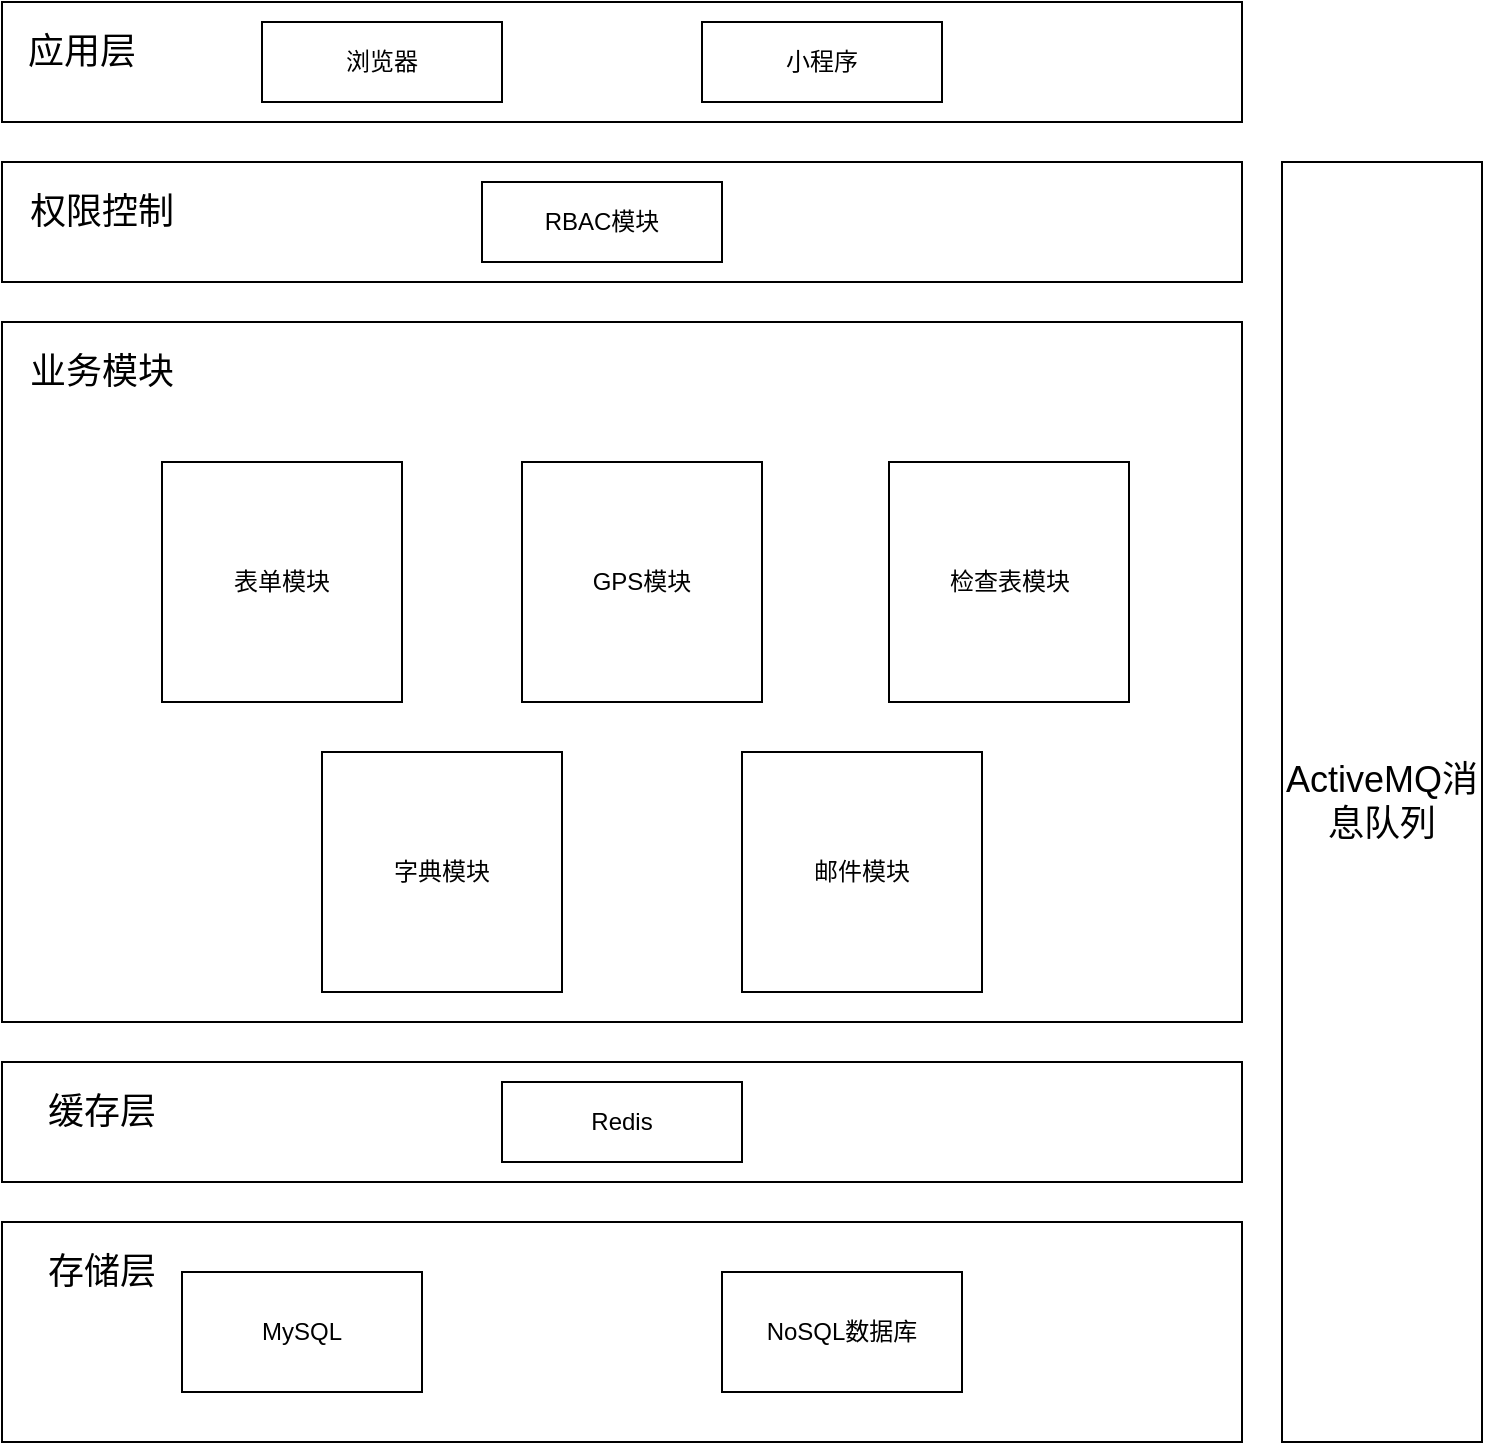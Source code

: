 <mxfile version="16.6.5" type="github">
  <diagram id="TAuO6dvW1PLmUKk2na1p" name="Page-1">
    <mxGraphModel dx="1497" dy="776" grid="1" gridSize="10" guides="1" tooltips="1" connect="1" arrows="1" fold="1" page="1" pageScale="1" pageWidth="827" pageHeight="1169" math="0" shadow="0">
      <root>
        <mxCell id="0" />
        <mxCell id="1" parent="0" />
        <mxCell id="BXjA3cAHKJvuVpyevDsp-32" value="" style="rounded=0;whiteSpace=wrap;html=1;fontSize=18;" vertex="1" parent="1">
          <mxGeometry x="120" y="120" width="620" height="60" as="geometry" />
        </mxCell>
        <mxCell id="BXjA3cAHKJvuVpyevDsp-15" value="" style="rounded=0;whiteSpace=wrap;html=1;fontSize=18;" vertex="1" parent="1">
          <mxGeometry x="120" y="280" width="620" height="350" as="geometry" />
        </mxCell>
        <mxCell id="BXjA3cAHKJvuVpyevDsp-4" value="GPS模块" style="whiteSpace=wrap;html=1;aspect=fixed;" vertex="1" parent="1">
          <mxGeometry x="380" y="350" width="120" height="120" as="geometry" />
        </mxCell>
        <mxCell id="BXjA3cAHKJvuVpyevDsp-5" value="检查表模块" style="whiteSpace=wrap;html=1;aspect=fixed;" vertex="1" parent="1">
          <mxGeometry x="563.5" y="350" width="120" height="120" as="geometry" />
        </mxCell>
        <mxCell id="BXjA3cAHKJvuVpyevDsp-10" value="表单模块" style="whiteSpace=wrap;html=1;aspect=fixed;gradientColor=none;" vertex="1" parent="1">
          <mxGeometry x="200" y="350" width="120" height="120" as="geometry" />
        </mxCell>
        <mxCell id="BXjA3cAHKJvuVpyevDsp-13" value="字典模块" style="whiteSpace=wrap;html=1;aspect=fixed;" vertex="1" parent="1">
          <mxGeometry x="280" y="495" width="120" height="120" as="geometry" />
        </mxCell>
        <mxCell id="BXjA3cAHKJvuVpyevDsp-14" value="邮件模块" style="whiteSpace=wrap;html=1;aspect=fixed;" vertex="1" parent="1">
          <mxGeometry x="490" y="495" width="120" height="120" as="geometry" />
        </mxCell>
        <mxCell id="BXjA3cAHKJvuVpyevDsp-16" value="" style="rounded=0;whiteSpace=wrap;html=1;fontSize=18;" vertex="1" parent="1">
          <mxGeometry x="120" y="200" width="620" height="60" as="geometry" />
        </mxCell>
        <mxCell id="BXjA3cAHKJvuVpyevDsp-17" value="浏览器" style="rounded=0;whiteSpace=wrap;html=1;" vertex="1" parent="1">
          <mxGeometry x="250" y="130" width="120" height="40" as="geometry" />
        </mxCell>
        <mxCell id="BXjA3cAHKJvuVpyevDsp-18" value="" style="rounded=0;whiteSpace=wrap;html=1;fontSize=18;" vertex="1" parent="1">
          <mxGeometry x="120" y="730" width="620" height="110" as="geometry" />
        </mxCell>
        <mxCell id="BXjA3cAHKJvuVpyevDsp-19" value="MySQL" style="rounded=0;whiteSpace=wrap;html=1;" vertex="1" parent="1">
          <mxGeometry x="210" y="755" width="120" height="60" as="geometry" />
        </mxCell>
        <mxCell id="BXjA3cAHKJvuVpyevDsp-20" value="NoSQL数据库" style="rounded=0;whiteSpace=wrap;html=1;" vertex="1" parent="1">
          <mxGeometry x="480" y="755" width="120" height="60" as="geometry" />
        </mxCell>
        <mxCell id="BXjA3cAHKJvuVpyevDsp-22" value="权限控制" style="text;html=1;strokeColor=none;fillColor=none;align=center;verticalAlign=middle;whiteSpace=wrap;rounded=0;fontSize=18;" vertex="1" parent="1">
          <mxGeometry x="130" y="210" width="80" height="30" as="geometry" />
        </mxCell>
        <mxCell id="BXjA3cAHKJvuVpyevDsp-21" value="业务模块" style="text;html=1;strokeColor=none;fillColor=none;align=center;verticalAlign=middle;whiteSpace=wrap;rounded=0;fontSize=18;" vertex="1" parent="1">
          <mxGeometry x="120" y="290" width="100" height="30" as="geometry" />
        </mxCell>
        <mxCell id="BXjA3cAHKJvuVpyevDsp-26" value="" style="rounded=0;whiteSpace=wrap;html=1;fontSize=18;" vertex="1" parent="1">
          <mxGeometry x="120" y="650" width="620" height="60" as="geometry" />
        </mxCell>
        <mxCell id="BXjA3cAHKJvuVpyevDsp-27" value="Redis" style="rounded=0;whiteSpace=wrap;html=1;" vertex="1" parent="1">
          <mxGeometry x="370" y="660" width="120" height="40" as="geometry" />
        </mxCell>
        <mxCell id="BXjA3cAHKJvuVpyevDsp-28" value="缓存层" style="text;html=1;strokeColor=none;fillColor=none;align=center;verticalAlign=middle;whiteSpace=wrap;rounded=0;fontSize=18;" vertex="1" parent="1">
          <mxGeometry x="130" y="660" width="80" height="30" as="geometry" />
        </mxCell>
        <mxCell id="BXjA3cAHKJvuVpyevDsp-29" value="存储层" style="text;html=1;strokeColor=none;fillColor=none;align=center;verticalAlign=middle;whiteSpace=wrap;rounded=0;fontSize=18;" vertex="1" parent="1">
          <mxGeometry x="130" y="740" width="80" height="30" as="geometry" />
        </mxCell>
        <mxCell id="BXjA3cAHKJvuVpyevDsp-31" value="ActiveMQ消息队列" style="rounded=0;whiteSpace=wrap;html=1;fontSize=18;gradientColor=none;" vertex="1" parent="1">
          <mxGeometry x="760" y="200" width="100" height="640" as="geometry" />
        </mxCell>
        <mxCell id="BXjA3cAHKJvuVpyevDsp-33" value="小程序" style="rounded=0;whiteSpace=wrap;html=1;" vertex="1" parent="1">
          <mxGeometry x="470" y="130" width="120" height="40" as="geometry" />
        </mxCell>
        <mxCell id="BXjA3cAHKJvuVpyevDsp-34" value="应用层" style="text;html=1;strokeColor=none;fillColor=none;align=center;verticalAlign=middle;whiteSpace=wrap;rounded=0;fontSize=18;" vertex="1" parent="1">
          <mxGeometry x="120" y="130" width="80" height="30" as="geometry" />
        </mxCell>
        <mxCell id="BXjA3cAHKJvuVpyevDsp-35" value="RBAC模块" style="rounded=0;whiteSpace=wrap;html=1;" vertex="1" parent="1">
          <mxGeometry x="360" y="210" width="120" height="40" as="geometry" />
        </mxCell>
      </root>
    </mxGraphModel>
  </diagram>
</mxfile>
